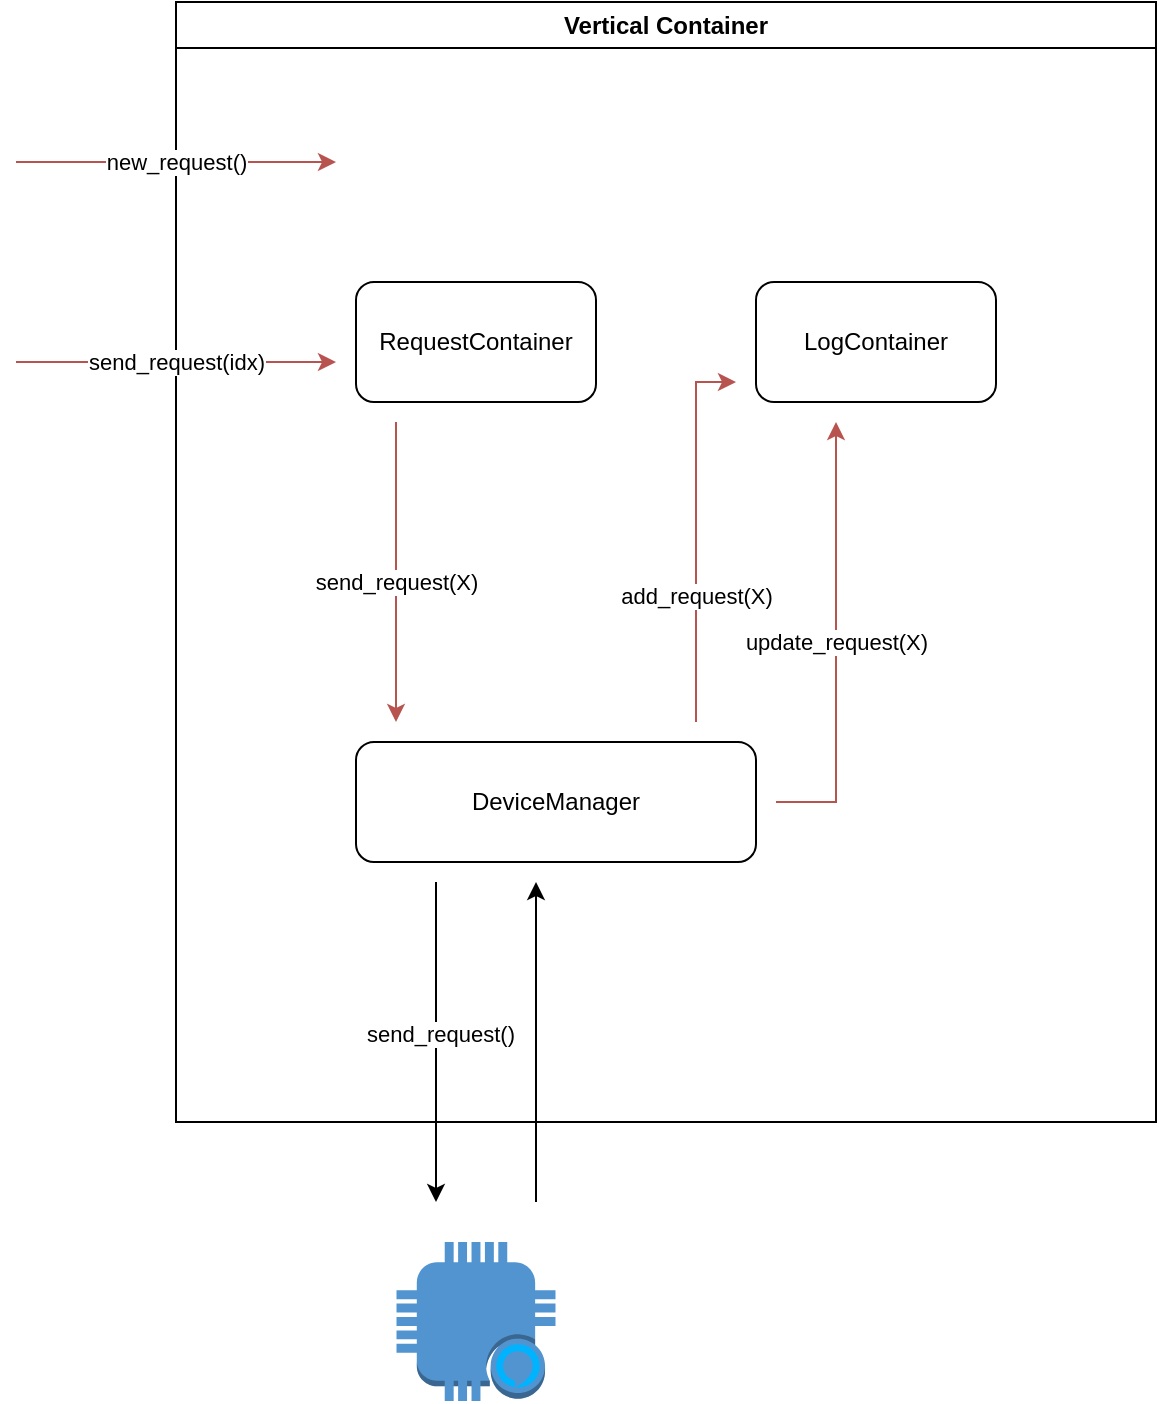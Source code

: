 <mxfile version="24.2.5" type="device">
  <diagram name="Page-1" id="J74IcI-AK6bZDN4WiDBa">
    <mxGraphModel dx="1839" dy="582" grid="1" gridSize="10" guides="1" tooltips="1" connect="1" arrows="1" fold="1" page="1" pageScale="1" pageWidth="850" pageHeight="1100" math="0" shadow="0">
      <root>
        <mxCell id="0" />
        <mxCell id="1" parent="0" />
        <mxCell id="qkMJs3MUf3ugYEi00L9m-6" value="Vertical Container" style="swimlane;whiteSpace=wrap;html=1;" vertex="1" parent="1">
          <mxGeometry x="30" y="240" width="490" height="560" as="geometry" />
        </mxCell>
        <mxCell id="qkMJs3MUf3ugYEi00L9m-1" value="DeviceManager" style="rounded=1;whiteSpace=wrap;html=1;" vertex="1" parent="qkMJs3MUf3ugYEi00L9m-6">
          <mxGeometry x="90" y="370" width="200" height="60" as="geometry" />
        </mxCell>
        <mxCell id="qkMJs3MUf3ugYEi00L9m-3" value="RequestContainer" style="rounded=1;whiteSpace=wrap;html=1;" vertex="1" parent="qkMJs3MUf3ugYEi00L9m-6">
          <mxGeometry x="90" y="140" width="120" height="60" as="geometry" />
        </mxCell>
        <mxCell id="qkMJs3MUf3ugYEi00L9m-5" value="LogContainer" style="rounded=1;whiteSpace=wrap;html=1;" vertex="1" parent="qkMJs3MUf3ugYEi00L9m-6">
          <mxGeometry x="290" y="140" width="120" height="60" as="geometry" />
        </mxCell>
        <mxCell id="qkMJs3MUf3ugYEi00L9m-7" value="send_request(idx)" style="endArrow=classic;html=1;rounded=0;fillColor=#f8cecc;strokeColor=#b85450;" edge="1" parent="qkMJs3MUf3ugYEi00L9m-6">
          <mxGeometry width="50" height="50" relative="1" as="geometry">
            <mxPoint x="-80" y="180" as="sourcePoint" />
            <mxPoint x="80" y="180" as="targetPoint" />
          </mxGeometry>
        </mxCell>
        <mxCell id="qkMJs3MUf3ugYEi00L9m-10" value="send_request(X)" style="endArrow=classic;html=1;rounded=0;fillColor=#f8cecc;strokeColor=#b85450;" edge="1" parent="qkMJs3MUf3ugYEi00L9m-6">
          <mxGeometry x="0.067" width="50" height="50" relative="1" as="geometry">
            <mxPoint x="110" y="210" as="sourcePoint" />
            <mxPoint x="110" y="360" as="targetPoint" />
            <mxPoint as="offset" />
          </mxGeometry>
        </mxCell>
        <mxCell id="qkMJs3MUf3ugYEi00L9m-11" value="add_request(X)" style="endArrow=classic;html=1;rounded=0;fillColor=#f8cecc;strokeColor=#b85450;" edge="1" parent="qkMJs3MUf3ugYEi00L9m-6">
          <mxGeometry x="-0.333" width="50" height="50" relative="1" as="geometry">
            <mxPoint x="260" y="360" as="sourcePoint" />
            <mxPoint x="280" y="190" as="targetPoint" />
            <Array as="points">
              <mxPoint x="260" y="190" />
            </Array>
            <mxPoint as="offset" />
          </mxGeometry>
        </mxCell>
        <mxCell id="qkMJs3MUf3ugYEi00L9m-13" value="" style="endArrow=classic;html=1;rounded=0;" edge="1" parent="qkMJs3MUf3ugYEi00L9m-6">
          <mxGeometry width="50" height="50" relative="1" as="geometry">
            <mxPoint x="130" y="440" as="sourcePoint" />
            <mxPoint x="130" y="600" as="targetPoint" />
          </mxGeometry>
        </mxCell>
        <mxCell id="qkMJs3MUf3ugYEi00L9m-14" value="send_request()" style="edgeLabel;html=1;align=center;verticalAlign=middle;resizable=0;points=[];" vertex="1" connectable="0" parent="qkMJs3MUf3ugYEi00L9m-13">
          <mxGeometry x="-0.051" y="2" relative="1" as="geometry">
            <mxPoint as="offset" />
          </mxGeometry>
        </mxCell>
        <mxCell id="qkMJs3MUf3ugYEi00L9m-15" value="" style="endArrow=classic;html=1;rounded=0;" edge="1" parent="qkMJs3MUf3ugYEi00L9m-6">
          <mxGeometry width="50" height="50" relative="1" as="geometry">
            <mxPoint x="180" y="600" as="sourcePoint" />
            <mxPoint x="180" y="440" as="targetPoint" />
          </mxGeometry>
        </mxCell>
        <mxCell id="qkMJs3MUf3ugYEi00L9m-16" value="update_request(X)" style="endArrow=classic;html=1;rounded=0;fillColor=#f8cecc;strokeColor=#b85450;" edge="1" parent="qkMJs3MUf3ugYEi00L9m-6">
          <mxGeometry width="50" height="50" relative="1" as="geometry">
            <mxPoint x="300" y="400" as="sourcePoint" />
            <mxPoint x="330" y="210" as="targetPoint" />
            <Array as="points">
              <mxPoint x="330" y="400" />
            </Array>
          </mxGeometry>
        </mxCell>
        <mxCell id="qkMJs3MUf3ugYEi00L9m-17" value="new_request()" style="endArrow=classic;html=1;rounded=0;fillColor=#f8cecc;strokeColor=#b85450;" edge="1" parent="qkMJs3MUf3ugYEi00L9m-6">
          <mxGeometry width="50" height="50" relative="1" as="geometry">
            <mxPoint x="-80" y="80" as="sourcePoint" />
            <mxPoint x="80" y="80" as="targetPoint" />
          </mxGeometry>
        </mxCell>
        <mxCell id="qkMJs3MUf3ugYEi00L9m-12" value="" style="outlineConnect=0;dashed=0;verticalLabelPosition=bottom;verticalAlign=top;align=center;html=1;shape=mxgraph.aws3.alexa_enabled_device;fillColor=#5294CF;gradientColor=none;" vertex="1" parent="1">
          <mxGeometry x="140.25" y="860" width="79.5" height="79.5" as="geometry" />
        </mxCell>
      </root>
    </mxGraphModel>
  </diagram>
</mxfile>
